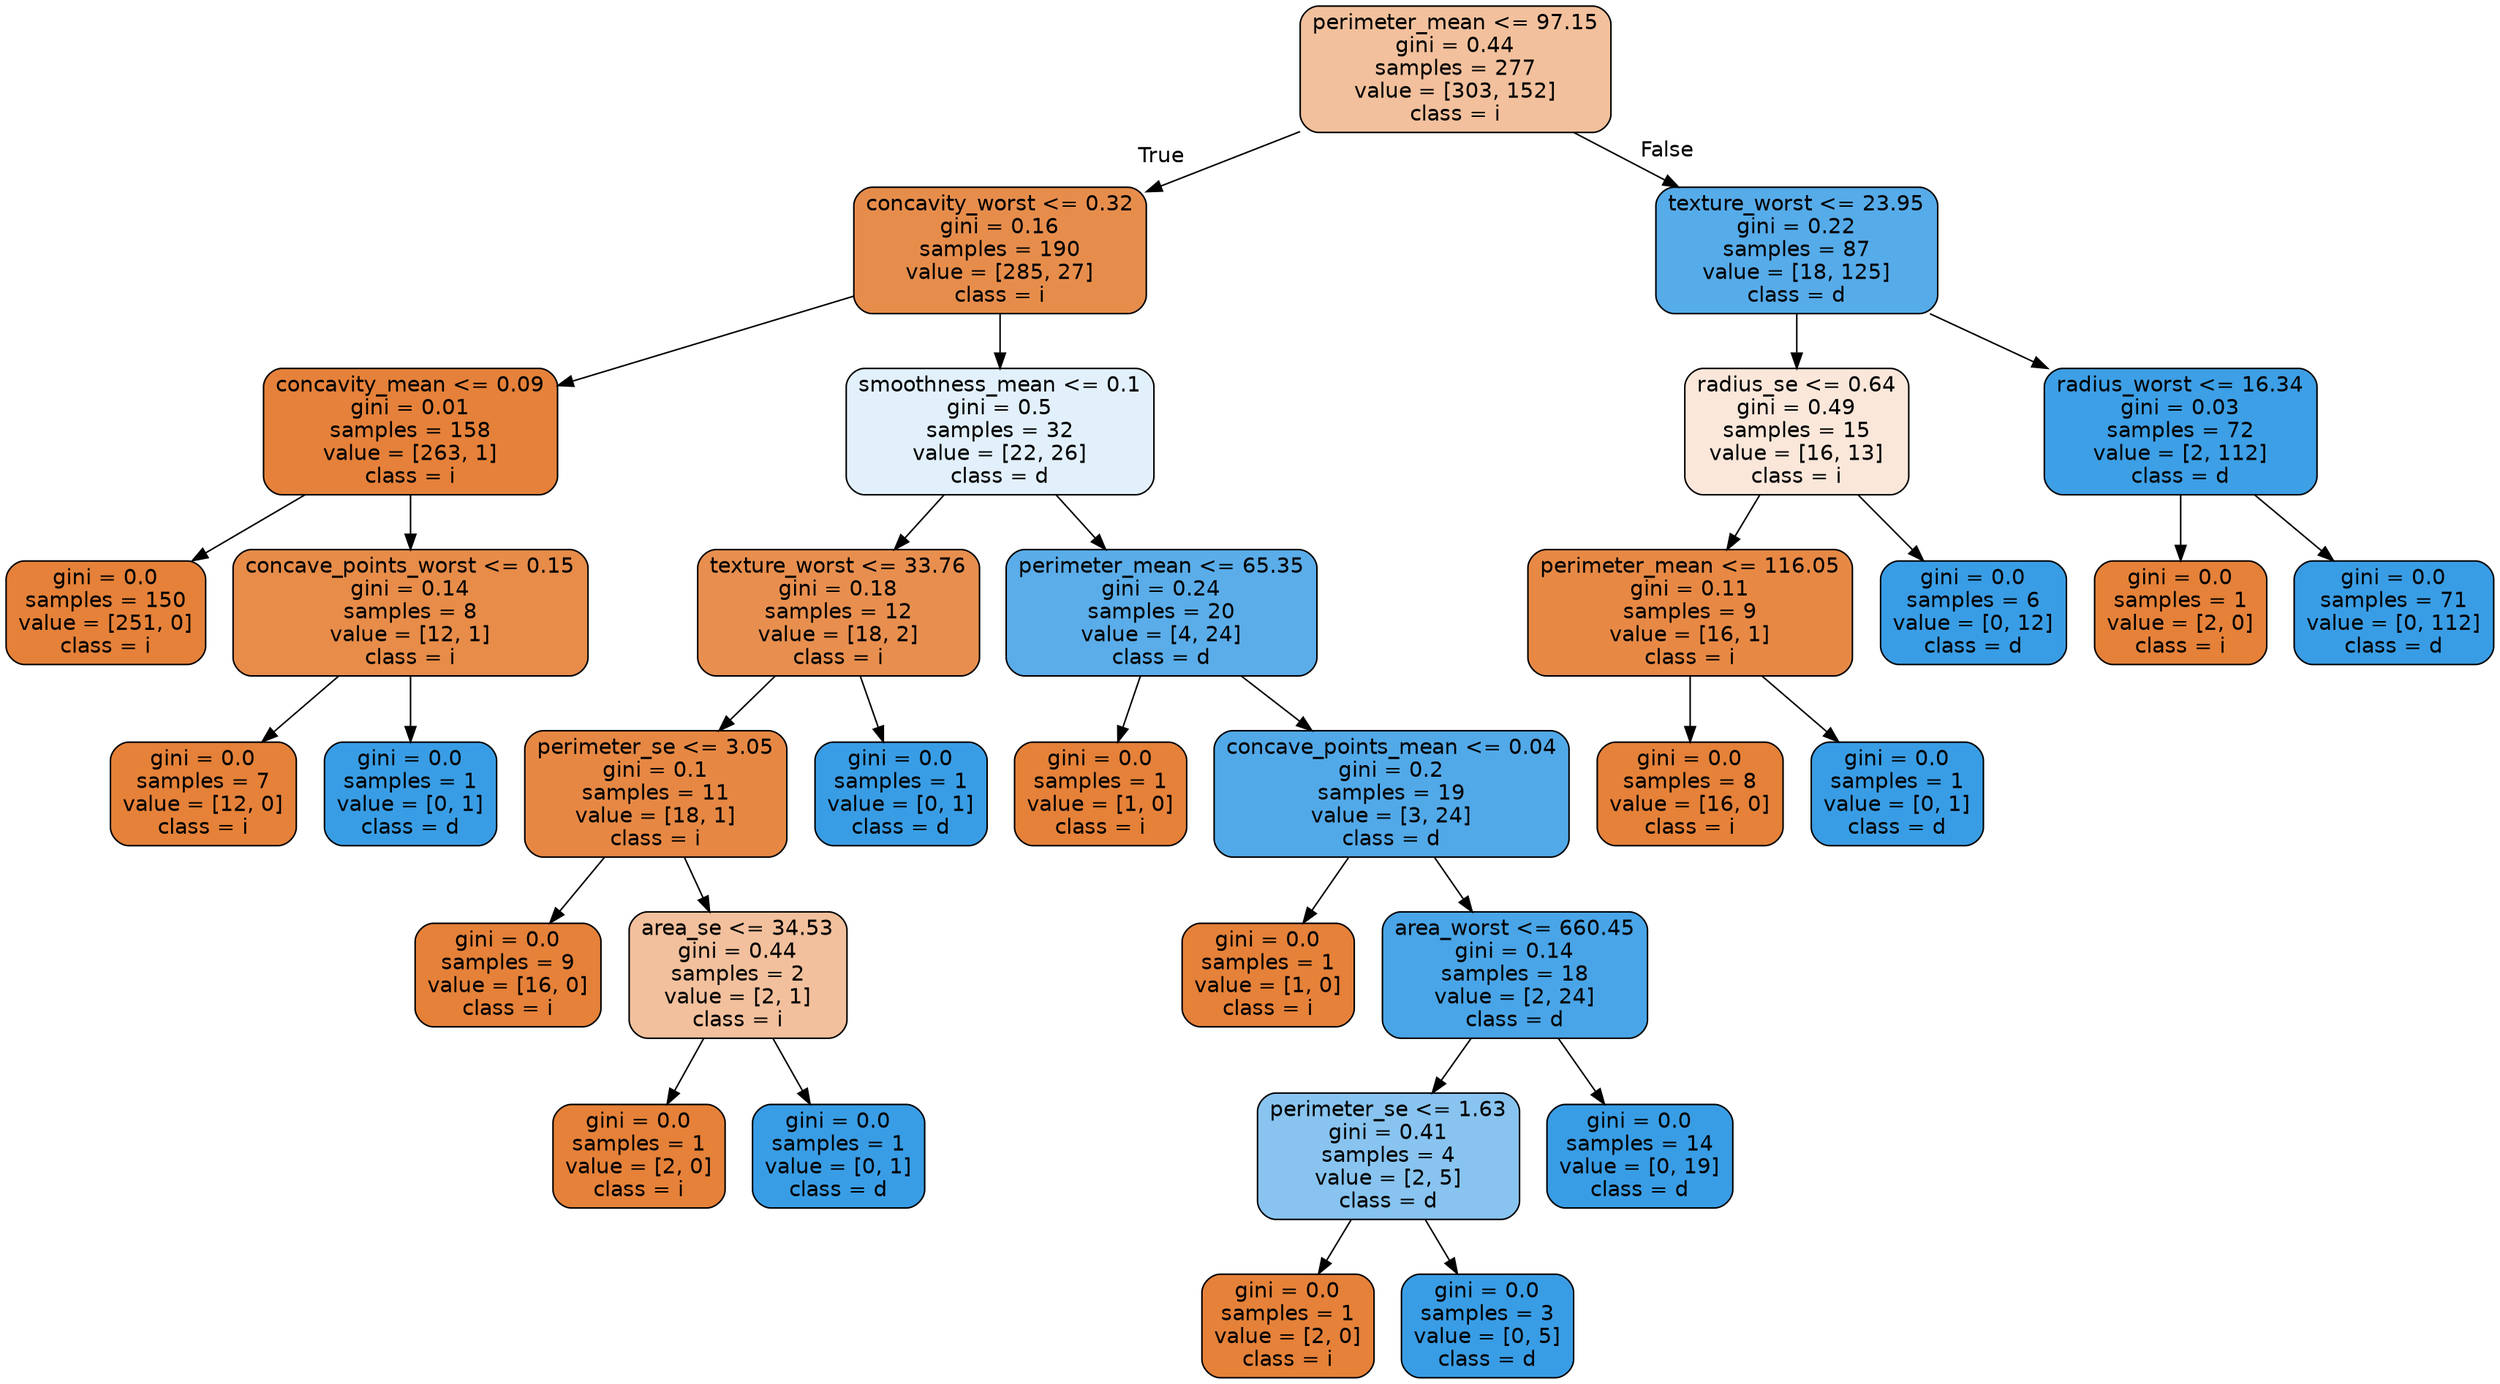 digraph Tree {
node [shape=box, style="filled, rounded", color="black", fontname="helvetica"] ;
edge [fontname="helvetica"] ;
0 [label="perimeter_mean <= 97.15\ngini = 0.44\nsamples = 277\nvalue = [303, 152]\nclass = i", fillcolor="#f2c09c"] ;
1 [label="concavity_worst <= 0.32\ngini = 0.16\nsamples = 190\nvalue = [285, 27]\nclass = i", fillcolor="#e78d4c"] ;
0 -> 1 [labeldistance=2.5, labelangle=45, headlabel="True"] ;
2 [label="concavity_mean <= 0.09\ngini = 0.01\nsamples = 158\nvalue = [263, 1]\nclass = i", fillcolor="#e5813a"] ;
1 -> 2 ;
3 [label="gini = 0.0\nsamples = 150\nvalue = [251, 0]\nclass = i", fillcolor="#e58139"] ;
2 -> 3 ;
4 [label="concave_points_worst <= 0.15\ngini = 0.14\nsamples = 8\nvalue = [12, 1]\nclass = i", fillcolor="#e78c49"] ;
2 -> 4 ;
5 [label="gini = 0.0\nsamples = 7\nvalue = [12, 0]\nclass = i", fillcolor="#e58139"] ;
4 -> 5 ;
6 [label="gini = 0.0\nsamples = 1\nvalue = [0, 1]\nclass = d", fillcolor="#399de5"] ;
4 -> 6 ;
7 [label="smoothness_mean <= 0.1\ngini = 0.5\nsamples = 32\nvalue = [22, 26]\nclass = d", fillcolor="#e1f0fb"] ;
1 -> 7 ;
8 [label="texture_worst <= 33.76\ngini = 0.18\nsamples = 12\nvalue = [18, 2]\nclass = i", fillcolor="#e88f4f"] ;
7 -> 8 ;
9 [label="perimeter_se <= 3.05\ngini = 0.1\nsamples = 11\nvalue = [18, 1]\nclass = i", fillcolor="#e68844"] ;
8 -> 9 ;
10 [label="gini = 0.0\nsamples = 9\nvalue = [16, 0]\nclass = i", fillcolor="#e58139"] ;
9 -> 10 ;
11 [label="area_se <= 34.53\ngini = 0.44\nsamples = 2\nvalue = [2, 1]\nclass = i", fillcolor="#f2c09c"] ;
9 -> 11 ;
12 [label="gini = 0.0\nsamples = 1\nvalue = [2, 0]\nclass = i", fillcolor="#e58139"] ;
11 -> 12 ;
13 [label="gini = 0.0\nsamples = 1\nvalue = [0, 1]\nclass = d", fillcolor="#399de5"] ;
11 -> 13 ;
14 [label="gini = 0.0\nsamples = 1\nvalue = [0, 1]\nclass = d", fillcolor="#399de5"] ;
8 -> 14 ;
15 [label="perimeter_mean <= 65.35\ngini = 0.24\nsamples = 20\nvalue = [4, 24]\nclass = d", fillcolor="#5aade9"] ;
7 -> 15 ;
16 [label="gini = 0.0\nsamples = 1\nvalue = [1, 0]\nclass = i", fillcolor="#e58139"] ;
15 -> 16 ;
17 [label="concave_points_mean <= 0.04\ngini = 0.2\nsamples = 19\nvalue = [3, 24]\nclass = d", fillcolor="#52a9e8"] ;
15 -> 17 ;
18 [label="gini = 0.0\nsamples = 1\nvalue = [1, 0]\nclass = i", fillcolor="#e58139"] ;
17 -> 18 ;
19 [label="area_worst <= 660.45\ngini = 0.14\nsamples = 18\nvalue = [2, 24]\nclass = d", fillcolor="#49a5e7"] ;
17 -> 19 ;
20 [label="perimeter_se <= 1.63\ngini = 0.41\nsamples = 4\nvalue = [2, 5]\nclass = d", fillcolor="#88c4ef"] ;
19 -> 20 ;
21 [label="gini = 0.0\nsamples = 1\nvalue = [2, 0]\nclass = i", fillcolor="#e58139"] ;
20 -> 21 ;
22 [label="gini = 0.0\nsamples = 3\nvalue = [0, 5]\nclass = d", fillcolor="#399de5"] ;
20 -> 22 ;
23 [label="gini = 0.0\nsamples = 14\nvalue = [0, 19]\nclass = d", fillcolor="#399de5"] ;
19 -> 23 ;
24 [label="texture_worst <= 23.95\ngini = 0.22\nsamples = 87\nvalue = [18, 125]\nclass = d", fillcolor="#56abe9"] ;
0 -> 24 [labeldistance=2.5, labelangle=-45, headlabel="False"] ;
25 [label="radius_se <= 0.64\ngini = 0.49\nsamples = 15\nvalue = [16, 13]\nclass = i", fillcolor="#fae7da"] ;
24 -> 25 ;
26 [label="perimeter_mean <= 116.05\ngini = 0.11\nsamples = 9\nvalue = [16, 1]\nclass = i", fillcolor="#e78945"] ;
25 -> 26 ;
27 [label="gini = 0.0\nsamples = 8\nvalue = [16, 0]\nclass = i", fillcolor="#e58139"] ;
26 -> 27 ;
28 [label="gini = 0.0\nsamples = 1\nvalue = [0, 1]\nclass = d", fillcolor="#399de5"] ;
26 -> 28 ;
29 [label="gini = 0.0\nsamples = 6\nvalue = [0, 12]\nclass = d", fillcolor="#399de5"] ;
25 -> 29 ;
30 [label="radius_worst <= 16.34\ngini = 0.03\nsamples = 72\nvalue = [2, 112]\nclass = d", fillcolor="#3d9fe5"] ;
24 -> 30 ;
31 [label="gini = 0.0\nsamples = 1\nvalue = [2, 0]\nclass = i", fillcolor="#e58139"] ;
30 -> 31 ;
32 [label="gini = 0.0\nsamples = 71\nvalue = [0, 112]\nclass = d", fillcolor="#399de5"] ;
30 -> 32 ;
}